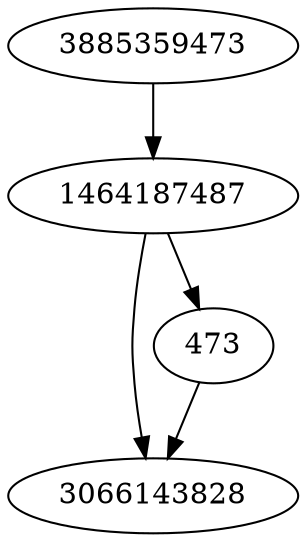 strict digraph  {
3885359473;
3066143828;
473;
1464187487;
3885359473 -> 1464187487;
473 -> 3066143828;
1464187487 -> 3066143828;
1464187487 -> 473;
}
